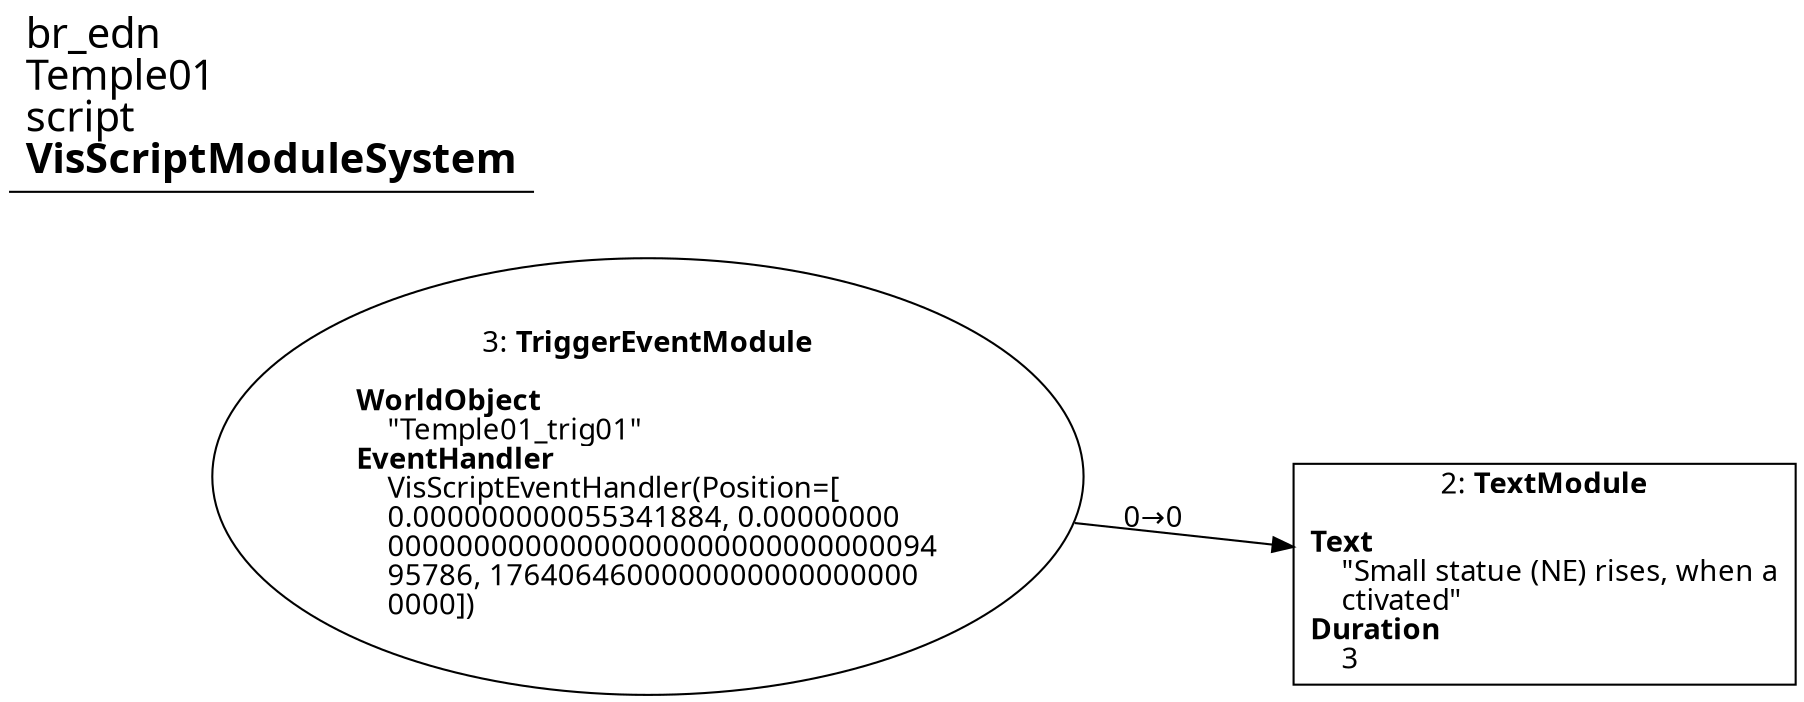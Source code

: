 digraph {
    layout = fdp;
    overlap = prism;
    sep = "+16";
    splines = spline;

    node [ shape = box ];

    graph [ fontname = "Segoe UI" ];
    node [ fontname = "Segoe UI" ];
    edge [ fontname = "Segoe UI" ];

    2 [ label = <2: <b>TextModule</b><br/><br/><b>Text</b><br align="left"/>    &quot;Small statue (NE) rises, when a<br align="left"/>    ctivated&quot;<br align="left"/><b>Duration</b><br align="left"/>    3<br align="left"/>> ];
    2 [ pos = "0.51500005,-0.22100002!" ];

    3 [ label = <3: <b>TriggerEventModule</b><br/><br/><b>WorldObject</b><br align="left"/>    &quot;Temple01_trig01&quot;<br align="left"/><b>EventHandler</b><br align="left"/>    VisScriptEventHandler(Position=[<br align="left"/>    0.000000000055341884, 0.00000000<br align="left"/>    00000000000000000000000000000094<br align="left"/>    95786, 1764064600000000000000000<br align="left"/>    0000])<br align="left"/>> ];
    3 [ shape = oval ]
    3 [ pos = "0.19100001,-0.136!" ];
    3 -> 2 [ label = "0→0" ];

    title [ pos = "0.19000001,-0.135!" ];
    title [ shape = underline ];
    title [ label = <<font point-size="20">br_edn<br align="left"/>Temple01<br align="left"/>script<br align="left"/><b>VisScriptModuleSystem</b><br align="left"/></font>> ];
}
